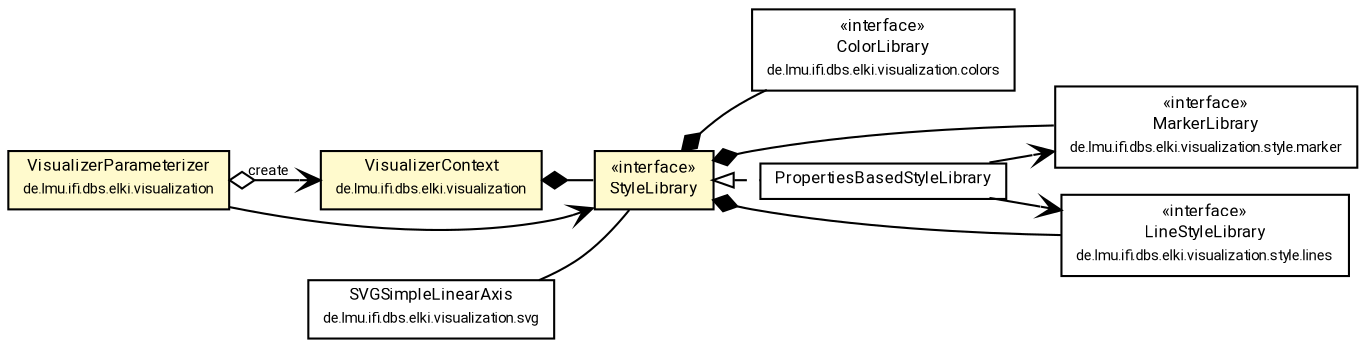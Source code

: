 #!/usr/local/bin/dot
#
# Class diagram 
# Generated by UMLGraph version R5_7_2-60-g0e99a6 (http://www.spinellis.gr/umlgraph/)
#

digraph G {
	graph [fontnames="svg"]
	edge [fontname="Roboto",fontsize=7,labelfontname="Roboto",labelfontsize=7,color="black"];
	node [fontname="Roboto",fontcolor="black",fontsize=8,shape=plaintext,margin=0,width=0,height=0];
	nodesep=0.15;
	ranksep=0.25;
	rankdir=LR;
	// de.lmu.ifi.dbs.elki.visualization.VisualizerParameterizer
	c10077378 [label=<<table title="de.lmu.ifi.dbs.elki.visualization.VisualizerParameterizer" border="0" cellborder="1" cellspacing="0" cellpadding="2" bgcolor="LemonChiffon" href="../VisualizerParameterizer.html" target="_parent">
		<tr><td><table border="0" cellspacing="0" cellpadding="1">
		<tr><td align="center" balign="center"> <font face="Roboto">VisualizerParameterizer</font> </td></tr>
		<tr><td align="center" balign="center"> <font face="Roboto" point-size="7.0">de.lmu.ifi.dbs.elki.visualization</font> </td></tr>
		</table></td></tr>
		</table>>, URL="../VisualizerParameterizer.html"];
	// de.lmu.ifi.dbs.elki.visualization.VisualizerContext
	c10077381 [label=<<table title="de.lmu.ifi.dbs.elki.visualization.VisualizerContext" border="0" cellborder="1" cellspacing="0" cellpadding="2" bgcolor="LemonChiffon" href="../VisualizerContext.html" target="_parent">
		<tr><td><table border="0" cellspacing="0" cellpadding="1">
		<tr><td align="center" balign="center"> <font face="Roboto">VisualizerContext</font> </td></tr>
		<tr><td align="center" balign="center"> <font face="Roboto" point-size="7.0">de.lmu.ifi.dbs.elki.visualization</font> </td></tr>
		</table></td></tr>
		</table>>, URL="../VisualizerContext.html"];
	// de.lmu.ifi.dbs.elki.visualization.svg.SVGSimpleLinearAxis
	c10077422 [label=<<table title="de.lmu.ifi.dbs.elki.visualization.svg.SVGSimpleLinearAxis" border="0" cellborder="1" cellspacing="0" cellpadding="2" href="../svg/SVGSimpleLinearAxis.html" target="_parent">
		<tr><td><table border="0" cellspacing="0" cellpadding="1">
		<tr><td align="center" balign="center"> <font face="Roboto">SVGSimpleLinearAxis</font> </td></tr>
		<tr><td align="center" balign="center"> <font face="Roboto" point-size="7.0">de.lmu.ifi.dbs.elki.visualization.svg</font> </td></tr>
		</table></td></tr>
		</table>>, URL="../svg/SVGSimpleLinearAxis.html"];
	// de.lmu.ifi.dbs.elki.visualization.colors.ColorLibrary
	c10077469 [label=<<table title="de.lmu.ifi.dbs.elki.visualization.colors.ColorLibrary" border="0" cellborder="1" cellspacing="0" cellpadding="2" href="../colors/ColorLibrary.html" target="_parent">
		<tr><td><table border="0" cellspacing="0" cellpadding="1">
		<tr><td align="center" balign="center"> &#171;interface&#187; </td></tr>
		<tr><td align="center" balign="center"> <font face="Roboto">ColorLibrary</font> </td></tr>
		<tr><td align="center" balign="center"> <font face="Roboto" point-size="7.0">de.lmu.ifi.dbs.elki.visualization.colors</font> </td></tr>
		</table></td></tr>
		</table>>, URL="../colors/ColorLibrary.html"];
	// de.lmu.ifi.dbs.elki.visualization.style.StyleLibrary
	c10077471 [label=<<table title="de.lmu.ifi.dbs.elki.visualization.style.StyleLibrary" border="0" cellborder="1" cellspacing="0" cellpadding="2" bgcolor="lemonChiffon" href="StyleLibrary.html" target="_parent">
		<tr><td><table border="0" cellspacing="0" cellpadding="1">
		<tr><td align="center" balign="center"> &#171;interface&#187; </td></tr>
		<tr><td align="center" balign="center"> <font face="Roboto">StyleLibrary</font> </td></tr>
		</table></td></tr>
		</table>>, URL="StyleLibrary.html"];
	// de.lmu.ifi.dbs.elki.visualization.style.marker.MarkerLibrary
	c10077475 [label=<<table title="de.lmu.ifi.dbs.elki.visualization.style.marker.MarkerLibrary" border="0" cellborder="1" cellspacing="0" cellpadding="2" href="marker/MarkerLibrary.html" target="_parent">
		<tr><td><table border="0" cellspacing="0" cellpadding="1">
		<tr><td align="center" balign="center"> &#171;interface&#187; </td></tr>
		<tr><td align="center" balign="center"> <font face="Roboto">MarkerLibrary</font> </td></tr>
		<tr><td align="center" balign="center"> <font face="Roboto" point-size="7.0">de.lmu.ifi.dbs.elki.visualization.style.marker</font> </td></tr>
		</table></td></tr>
		</table>>, URL="marker/MarkerLibrary.html"];
	// de.lmu.ifi.dbs.elki.visualization.style.PropertiesBasedStyleLibrary
	c10077477 [label=<<table title="de.lmu.ifi.dbs.elki.visualization.style.PropertiesBasedStyleLibrary" border="0" cellborder="1" cellspacing="0" cellpadding="2" href="PropertiesBasedStyleLibrary.html" target="_parent">
		<tr><td><table border="0" cellspacing="0" cellpadding="1">
		<tr><td align="center" balign="center"> <font face="Roboto">PropertiesBasedStyleLibrary</font> </td></tr>
		</table></td></tr>
		</table>>, URL="PropertiesBasedStyleLibrary.html"];
	// de.lmu.ifi.dbs.elki.visualization.style.lines.LineStyleLibrary
	c10077482 [label=<<table title="de.lmu.ifi.dbs.elki.visualization.style.lines.LineStyleLibrary" border="0" cellborder="1" cellspacing="0" cellpadding="2" href="lines/LineStyleLibrary.html" target="_parent">
		<tr><td><table border="0" cellspacing="0" cellpadding="1">
		<tr><td align="center" balign="center"> &#171;interface&#187; </td></tr>
		<tr><td align="center" balign="center"> <font face="Roboto">LineStyleLibrary</font> </td></tr>
		<tr><td align="center" balign="center"> <font face="Roboto" point-size="7.0">de.lmu.ifi.dbs.elki.visualization.style.lines</font> </td></tr>
		</table></td></tr>
		</table>>, URL="lines/LineStyleLibrary.html"];
	// de.lmu.ifi.dbs.elki.visualization.VisualizerParameterizer navhas de.lmu.ifi.dbs.elki.visualization.VisualizerContext
	c10077378 -> c10077381 [arrowhead=open,arrowtail=ediamond,dir=both,weight=3,label="create"];
	// de.lmu.ifi.dbs.elki.visualization.VisualizerContext composed de.lmu.ifi.dbs.elki.visualization.style.StyleLibrary
	c10077381 -> c10077471 [arrowhead=none,arrowtail=diamond,dir=back,weight=6];
	// de.lmu.ifi.dbs.elki.visualization.svg.SVGSimpleLinearAxis assoc de.lmu.ifi.dbs.elki.visualization.style.StyleLibrary
	c10077422 -> c10077471 [arrowhead=none,weight=2];
	// de.lmu.ifi.dbs.elki.visualization.style.StyleLibrary composed de.lmu.ifi.dbs.elki.visualization.colors.ColorLibrary
	c10077471 -> c10077469 [arrowhead=none,arrowtail=diamond,dir=back,weight=6];
	// de.lmu.ifi.dbs.elki.visualization.style.StyleLibrary composed de.lmu.ifi.dbs.elki.visualization.style.lines.LineStyleLibrary
	c10077471 -> c10077482 [arrowhead=none,arrowtail=diamond,dir=back,weight=6];
	// de.lmu.ifi.dbs.elki.visualization.style.StyleLibrary composed de.lmu.ifi.dbs.elki.visualization.style.marker.MarkerLibrary
	c10077471 -> c10077475 [arrowhead=none,arrowtail=diamond,dir=back,weight=6];
	// de.lmu.ifi.dbs.elki.visualization.style.PropertiesBasedStyleLibrary implements de.lmu.ifi.dbs.elki.visualization.style.StyleLibrary
	c10077471 -> c10077477 [arrowtail=empty,style=dashed,dir=back,weight=9];
	// de.lmu.ifi.dbs.elki.visualization.VisualizerParameterizer navassoc de.lmu.ifi.dbs.elki.visualization.style.StyleLibrary
	c10077378 -> c10077471 [arrowhead=open,weight=1];
	// de.lmu.ifi.dbs.elki.visualization.style.PropertiesBasedStyleLibrary navassoc de.lmu.ifi.dbs.elki.visualization.style.lines.LineStyleLibrary
	c10077477 -> c10077482 [arrowhead=open,weight=1];
	// de.lmu.ifi.dbs.elki.visualization.style.PropertiesBasedStyleLibrary navassoc de.lmu.ifi.dbs.elki.visualization.style.marker.MarkerLibrary
	c10077477 -> c10077475 [arrowhead=open,weight=1];
}

